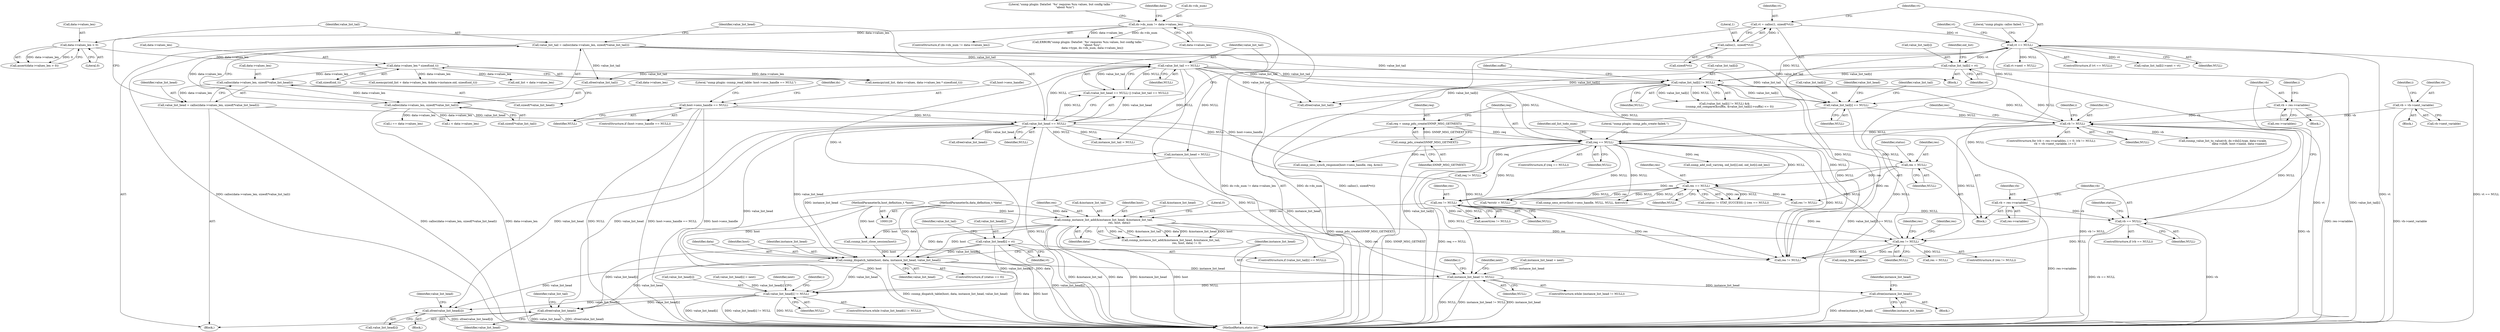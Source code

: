 digraph "0_collectd_d16c24542b2f96a194d43a73c2e5778822b9cb47@array" {
"1000750" [label="(Call,value_list_head[i] = vt)"];
"1000692" [label="(Call,vt == NULL)"];
"1000684" [label="(Call,vt = calloc(1, sizeof(*vt)))"];
"1000686" [label="(Call,calloc(1, sizeof(*vt)))"];
"1000652" [label="(Call,value_list_tail[i] != NULL)"];
"1000289" [label="(Call,value_list_tail == NULL)"];
"1000275" [label="(Call,value_list_tail = calloc(data->values_len, sizeof(*value_list_tail)))"];
"1000277" [label="(Call,calloc(data->values_len, sizeof(*value_list_tail)))"];
"1000268" [label="(Call,calloc(data->values_len, sizeof(*value_list_head)))"];
"1000219" [label="(Call,data->values_len * sizeof(oid_t))"];
"1000209" [label="(Call,data->values_len > 0)"];
"1000186" [label="(Call,ds->ds_num != data->values_len)"];
"1000286" [label="(Call,value_list_head == NULL)"];
"1000266" [label="(Call,value_list_head = calloc(data->values_len, sizeof(*value_list_head)))"];
"1000156" [label="(Call,host->sess_handle == NULL)"];
"1000763" [label="(Call,value_list_tail[i] = vt)"];
"1000489" [label="(Call,vb != NULL)"];
"1000493" [label="(Call,vb = vb->next_variable)"];
"1000481" [label="(Call,vb = res->variables)"];
"1000470" [label="(Call,vb == NULL)"];
"1000464" [label="(Call,vb = res->variables)"];
"1000451" [label="(Call,res != NULL)"];
"1000377" [label="(Call,res = NULL)"];
"1000322" [label="(Call,req == NULL)"];
"1000317" [label="(Call,req = snmp_pdu_create(SNMP_MSG_GETNEXT))"];
"1000319" [label="(Call,snmp_pdu_create(SNMP_MSG_GETNEXT))"];
"1000793" [label="(Call,res != NULL)"];
"1000583" [label="(Call,csnmp_instance_list_add(&instance_list_head, &instance_list_tail,\n                                    res, host, data))"];
"1000121" [label="(MethodParameterIn,host_definition_t *host)"];
"1000122" [label="(MethodParameterIn,data_definition_t *data)"];
"1000394" [label="(Call,res == NULL)"];
"1000745" [label="(Call,value_list_tail[i] == NULL)"];
"1000823" [label="(Call,csnmp_dispatch_table(host, data, instance_list_head, value_list_head))"];
"1000829" [label="(Call,instance_list_head != NULL)"];
"1000839" [label="(Call,sfree(instance_list_head))"];
"1000857" [label="(Call,value_list_head[i] != NULL)"];
"1000871" [label="(Call,sfree(value_list_head[i]))"];
"1000880" [label="(Call,sfree(value_list_head))"];
"1000471" [label="(Identifier,vb)"];
"1000830" [label="(Identifier,instance_list_head)"];
"1000840" [label="(Identifier,instance_list_head)"];
"1000739" [label="(Call,vt->next = NULL)"];
"1000861" [label="(Identifier,NULL)"];
"1000465" [label="(Identifier,vb)"];
"1000475" [label="(Identifier,status)"];
"1000334" [label="(Identifier,oid_list_todo_num)"];
"1000582" [label="(Call,csnmp_instance_list_add(&instance_list_head, &instance_list_tail,\n                                    res, host, data) != 0)"];
"1000157" [label="(Call,host->sess_handle)"];
"1000872" [label="(Call,value_list_head[i])"];
"1000354" [label="(Call,snmp_add_null_var(req, oid_list[i].oid, oid_list[i].oid_len))"];
"1000835" [label="(Identifier,next)"];
"1000583" [label="(Call,csnmp_instance_list_add(&instance_list_head, &instance_list_tail,\n                                    res, host, data))"];
"1000798" [label="(Call,res = NULL)"];
"1000480" [label="(Block,)"];
"1000802" [label="(Call,res != NULL)"];
"1000213" [label="(Literal,0)"];
"1000194" [label="(Call,ERROR(\"snmp plugin: DataSet `%s' requires %zu values, but config talks \"\n          \"about %zu\",\n          data->type, ds->ds_num, data->values_len))"];
"1000692" [label="(Call,vt == NULL)"];
"1000754" [label="(Identifier,vt)"];
"1000792" [label="(ControlStructure,if (res != NULL))"];
"1000799" [label="(Identifier,res)"];
"1000832" [label="(Block,)"];
"1000854" [label="(Identifier,i)"];
"1000767" [label="(Identifier,vt)"];
"1000464" [label="(Call,vb = res->variables)"];
"1000492" [label="(Block,)"];
"1000504" [label="(Identifier,i)"];
"1000745" [label="(Call,value_list_tail[i] == NULL)"];
"1000470" [label="(Call,vb == NULL)"];
"1000797" [label="(Identifier,res)"];
"1000495" [label="(Call,vb->next_variable)"];
"1000163" [label="(Literal,\"snmp plugin: csnmp_read_table: host->sess_handle == NULL\")"];
"1000390" [label="(Call,(status != STAT_SUCCESS) || (res == NULL))"];
"1000195" [label="(Literal,\"snmp plugin: DataSet `%s' requires %zu values, but config talks \"\n          \"about %zu\")"];
"1000686" [label="(Call,calloc(1, sizeof(*vt)))"];
"1000604" [label="(Block,)"];
"1000122" [label="(MethodParameterIn,data_definition_t *data)"];
"1000691" [label="(ControlStructure,if (vt == NULL))"];
"1000793" [label="(Call,res != NULL)"];
"1000156" [label="(Call,host->sess_handle == NULL)"];
"1000276" [label="(Identifier,value_list_tail)"];
"1000269" [label="(Call,data->values_len)"];
"1000268" [label="(Call,calloc(data->values_len, sizeof(*value_list_head)))"];
"1000377" [label="(Call,res = NULL)"];
"1000744" [label="(ControlStructure,if (value_list_tail[i] == NULL))"];
"1000591" [label="(Literal,0)"];
"1000295" [label="(Call,sfree(value_list_head))"];
"1000858" [label="(Call,value_list_head[i])"];
"1000155" [label="(ControlStructure,if (host->sess_handle == NULL))"];
"1000823" [label="(Call,csnmp_dispatch_table(host, data, instance_list_head, value_list_head))"];
"1000880" [label="(Call,sfree(value_list_head))"];
"1000483" [label="(Call,res->variables)"];
"1000493" [label="(Call,vb = vb->next_variable)"];
"1000402" [label="(Call,snmp_sess_error(host->sess_handle, NULL, NULL, &errstr))"];
"1000223" [label="(Call,sizeof(oid_t))"];
"1000396" [label="(Identifier,NULL)"];
"1000811" [label="(Call,req != NULL)"];
"1000291" [label="(Identifier,NULL)"];
"1000588" [label="(Identifier,res)"];
"1000707" [label="(Call,csnmp_value_list_to_value(vb, ds->ds[i].type, data->scale,\n                                      data->shift, host->name, data->name))"];
"1000660" [label="(Identifier,suffix)"];
"1000440" [label="(Call,csnmp_host_close_session(host))"];
"1000586" [label="(Call,&instance_list_tail)"];
"1000382" [label="(Call,snmp_sess_synch_response(host->sess_handle, req, &res))"];
"1000277" [label="(Call,calloc(data->values_len, sizeof(*value_list_tail)))"];
"1000235" [label="(Call,memcpy(oid_list + data->values_len, &data->instance.oid, sizeof(oid_t)))"];
"1000287" [label="(Identifier,value_list_head)"];
"1000305" [label="(Call,instance_list_tail = NULL)"];
"1000489" [label="(Call,vb != NULL)"];
"1000481" [label="(Call,vb = res->variables)"];
"1000651" [label="(Call,(value_list_tail[i] != NULL) &&\n            (csnmp_oid_compare(&suffix, &value_list_tail[i]->suffix) <= 0))"];
"1000482" [label="(Identifier,vb)"];
"1000395" [label="(Identifier,res)"];
"1000684" [label="(Call,vt = calloc(1, sizeof(*vt)))"];
"1000499" [label="(Identifier,i)"];
"1000829" [label="(Call,instance_list_head != NULL)"];
"1000877" [label="(Identifier,value_list_head)"];
"1000652" [label="(Call,value_list_tail[i] != NULL)"];
"1000752" [label="(Identifier,value_list_head)"];
"1000693" [label="(Identifier,vt)"];
"1000469" [label="(ControlStructure,if (vb == NULL))"];
"1000220" [label="(Call,data->values_len)"];
"1000453" [label="(Identifier,NULL)"];
"1000750" [label="(Call,value_list_head[i] = vt)"];
"1000794" [label="(Identifier,res)"];
"1000759" [label="(Identifier,value_list_tail)"];
"1000289" [label="(Call,value_list_tail == NULL)"];
"1000320" [label="(Identifier,SNMP_MSG_GETNEXT)"];
"1000856" [label="(ControlStructure,while (value_list_head[i] != NULL))"];
"1000487" [label="(Identifier,i)"];
"1000828" [label="(ControlStructure,while (instance_list_head != NULL))"];
"1000302" [label="(Call,instance_list_head = NULL)"];
"1000653" [label="(Call,value_list_tail[i])"];
"1000862" [label="(Block,)"];
"1000236" [label="(Call,oid_list + data->values_len)"];
"1000290" [label="(Identifier,value_list_tail)"];
"1000286" [label="(Call,value_list_head == NULL)"];
"1000267" [label="(Identifier,value_list_head)"];
"1000490" [label="(Identifier,vb)"];
"1000795" [label="(Identifier,NULL)"];
"1000451" [label="(Call,res != NULL)"];
"1000886" [label="(MethodReturn,static int)"];
"1000210" [label="(Call,data->values_len)"];
"1000123" [label="(Block,)"];
"1000450" [label="(Call,assert(res != NULL))"];
"1000827" [label="(Identifier,value_list_head)"];
"1000523" [label="(Call,i == data->values_len)"];
"1000219" [label="(Call,data->values_len * sizeof(oid_t))"];
"1000399" [label="(Call,*errstr = NULL)"];
"1000589" [label="(Identifier,host)"];
"1000427" [label="(Call,res != NULL)"];
"1000825" [label="(Identifier,data)"];
"1000297" [label="(Call,sfree(value_list_tail))"];
"1000590" [label="(Identifier,data)"];
"1000285" [label="(Call,(value_list_head == NULL) || (value_list_tail == NULL))"];
"1000765" [label="(Identifier,value_list_tail)"];
"1000705" [label="(Identifier,vt)"];
"1000160" [label="(Identifier,NULL)"];
"1000315" [label="(Block,)"];
"1000841" [label="(Call,instance_list_head = next)"];
"1000871" [label="(Call,sfree(value_list_head[i]))"];
"1000656" [label="(Identifier,NULL)"];
"1000208" [label="(Call,assert(data->values_len > 0))"];
"1000479" [label="(ControlStructure,for (vb = res->variables, i = 0; (vb != NULL);\n         vb = vb->next_variable, i++))"];
"1000756" [label="(Call,value_list_tail[i]->next = vt)"];
"1000394" [label="(Call,res == NULL)"];
"1000211" [label="(Identifier,data)"];
"1000381" [label="(Identifier,status)"];
"1000209" [label="(Call,data->values_len > 0)"];
"1000466" [label="(Call,res->variables)"];
"1000881" [label="(Identifier,value_list_head)"];
"1000875" [label="(Call,value_list_head[i] = next)"];
"1000697" [label="(Literal,\"snmp plugin: calloc failed.\")"];
"1000317" [label="(Call,req = snmp_pdu_create(SNMP_MSG_GETNEXT))"];
"1000321" [label="(ControlStructure,if (req == NULL))"];
"1000121" [label="(MethodParameterIn,host_definition_t *host)"];
"1000494" [label="(Identifier,vb)"];
"1000831" [label="(Identifier,NULL)"];
"1000378" [label="(Identifier,res)"];
"1000275" [label="(Call,value_list_tail = calloc(data->values_len, sizeof(*value_list_tail)))"];
"1000584" [label="(Call,&instance_list_head)"];
"1000857" [label="(Call,value_list_head[i] != NULL)"];
"1000186" [label="(Call,ds->ds_num != data->values_len)"];
"1000771" [label="(Identifier,oid_list)"];
"1000842" [label="(Identifier,instance_list_head)"];
"1000883" [label="(Identifier,value_list_tail)"];
"1000327" [label="(Literal,\"snmp plugin: snmp_pdu_create failed.\")"];
"1000190" [label="(Call,data->values_len)"];
"1000687" [label="(Literal,1)"];
"1000824" [label="(Identifier,host)"];
"1000278" [label="(Call,data->values_len)"];
"1000318" [label="(Identifier,req)"];
"1000319" [label="(Call,snmp_pdu_create(SNMP_MSG_GETNEXT))"];
"1000826" [label="(Identifier,instance_list_head)"];
"1000324" [label="(Identifier,NULL)"];
"1000323" [label="(Identifier,req)"];
"1000185" [label="(ControlStructure,if (ds->ds_num != data->values_len))"];
"1000379" [label="(Identifier,NULL)"];
"1000688" [label="(Call,sizeof(*vt))"];
"1000751" [label="(Call,value_list_head[i])"];
"1000746" [label="(Call,value_list_tail[i])"];
"1000865" [label="(Identifier,next)"];
"1000491" [label="(Identifier,NULL)"];
"1000322" [label="(Call,req == NULL)"];
"1000839" [label="(Call,sfree(instance_list_head))"];
"1000685" [label="(Identifier,vt)"];
"1000749" [label="(Identifier,NULL)"];
"1000764" [label="(Call,value_list_tail[i])"];
"1000882" [label="(Call,sfree(value_list_tail))"];
"1000288" [label="(Identifier,NULL)"];
"1000846" [label="(Identifier,i)"];
"1000763" [label="(Call,value_list_tail[i] = vt)"];
"1000694" [label="(Identifier,NULL)"];
"1000848" [label="(Call,i < data->values_len)"];
"1000168" [label="(Identifier,ds)"];
"1000272" [label="(Call,sizeof(*value_list_head))"];
"1000472" [label="(Identifier,NULL)"];
"1000266" [label="(Call,value_list_head = calloc(data->values_len, sizeof(*value_list_head)))"];
"1000452" [label="(Identifier,res)"];
"1000214" [label="(Call,memcpy(oid_list, data->values, data->values_len * sizeof(oid_t)))"];
"1000796" [label="(Call,snmp_free_pdu(res))"];
"1000819" [label="(ControlStructure,if (status == 0))"];
"1000187" [label="(Call,ds->ds_num)"];
"1000281" [label="(Call,sizeof(*value_list_tail))"];
"1000750" -> "1000744"  [label="AST: "];
"1000750" -> "1000754"  [label="CFG: "];
"1000751" -> "1000750"  [label="AST: "];
"1000754" -> "1000750"  [label="AST: "];
"1000765" -> "1000750"  [label="CFG: "];
"1000750" -> "1000886"  [label="DDG: value_list_head[i]"];
"1000692" -> "1000750"  [label="DDG: vt"];
"1000750" -> "1000823"  [label="DDG: value_list_head[i]"];
"1000750" -> "1000857"  [label="DDG: value_list_head[i]"];
"1000750" -> "1000880"  [label="DDG: value_list_head[i]"];
"1000692" -> "1000691"  [label="AST: "];
"1000692" -> "1000694"  [label="CFG: "];
"1000693" -> "1000692"  [label="AST: "];
"1000694" -> "1000692"  [label="AST: "];
"1000697" -> "1000692"  [label="CFG: "];
"1000705" -> "1000692"  [label="CFG: "];
"1000692" -> "1000886"  [label="DDG: vt"];
"1000692" -> "1000886"  [label="DDG: vt == NULL"];
"1000684" -> "1000692"  [label="DDG: vt"];
"1000652" -> "1000692"  [label="DDG: NULL"];
"1000692" -> "1000739"  [label="DDG: NULL"];
"1000692" -> "1000745"  [label="DDG: NULL"];
"1000692" -> "1000756"  [label="DDG: vt"];
"1000692" -> "1000763"  [label="DDG: vt"];
"1000692" -> "1000793"  [label="DDG: NULL"];
"1000692" -> "1000802"  [label="DDG: NULL"];
"1000684" -> "1000604"  [label="AST: "];
"1000684" -> "1000686"  [label="CFG: "];
"1000685" -> "1000684"  [label="AST: "];
"1000686" -> "1000684"  [label="AST: "];
"1000693" -> "1000684"  [label="CFG: "];
"1000684" -> "1000886"  [label="DDG: calloc(1, sizeof(*vt))"];
"1000686" -> "1000684"  [label="DDG: 1"];
"1000686" -> "1000688"  [label="CFG: "];
"1000687" -> "1000686"  [label="AST: "];
"1000688" -> "1000686"  [label="AST: "];
"1000652" -> "1000651"  [label="AST: "];
"1000652" -> "1000656"  [label="CFG: "];
"1000653" -> "1000652"  [label="AST: "];
"1000656" -> "1000652"  [label="AST: "];
"1000660" -> "1000652"  [label="CFG: "];
"1000651" -> "1000652"  [label="CFG: "];
"1000652" -> "1000886"  [label="DDG: value_list_tail[i]"];
"1000652" -> "1000322"  [label="DDG: NULL"];
"1000652" -> "1000489"  [label="DDG: NULL"];
"1000652" -> "1000651"  [label="DDG: value_list_tail[i]"];
"1000652" -> "1000651"  [label="DDG: NULL"];
"1000289" -> "1000652"  [label="DDG: value_list_tail"];
"1000275" -> "1000652"  [label="DDG: value_list_tail"];
"1000763" -> "1000652"  [label="DDG: value_list_tail[i]"];
"1000489" -> "1000652"  [label="DDG: NULL"];
"1000652" -> "1000745"  [label="DDG: value_list_tail[i]"];
"1000652" -> "1000802"  [label="DDG: NULL"];
"1000652" -> "1000882"  [label="DDG: value_list_tail[i]"];
"1000289" -> "1000285"  [label="AST: "];
"1000289" -> "1000291"  [label="CFG: "];
"1000290" -> "1000289"  [label="AST: "];
"1000291" -> "1000289"  [label="AST: "];
"1000285" -> "1000289"  [label="CFG: "];
"1000289" -> "1000886"  [label="DDG: NULL"];
"1000289" -> "1000285"  [label="DDG: value_list_tail"];
"1000289" -> "1000285"  [label="DDG: NULL"];
"1000275" -> "1000289"  [label="DDG: value_list_tail"];
"1000286" -> "1000289"  [label="DDG: NULL"];
"1000289" -> "1000297"  [label="DDG: value_list_tail"];
"1000289" -> "1000302"  [label="DDG: NULL"];
"1000289" -> "1000305"  [label="DDG: NULL"];
"1000289" -> "1000322"  [label="DDG: NULL"];
"1000289" -> "1000745"  [label="DDG: value_list_tail"];
"1000289" -> "1000802"  [label="DDG: NULL"];
"1000289" -> "1000882"  [label="DDG: value_list_tail"];
"1000275" -> "1000123"  [label="AST: "];
"1000275" -> "1000277"  [label="CFG: "];
"1000276" -> "1000275"  [label="AST: "];
"1000277" -> "1000275"  [label="AST: "];
"1000287" -> "1000275"  [label="CFG: "];
"1000275" -> "1000886"  [label="DDG: calloc(data->values_len, sizeof(*value_list_tail))"];
"1000277" -> "1000275"  [label="DDG: data->values_len"];
"1000275" -> "1000297"  [label="DDG: value_list_tail"];
"1000275" -> "1000745"  [label="DDG: value_list_tail"];
"1000275" -> "1000882"  [label="DDG: value_list_tail"];
"1000277" -> "1000281"  [label="CFG: "];
"1000278" -> "1000277"  [label="AST: "];
"1000281" -> "1000277"  [label="AST: "];
"1000277" -> "1000886"  [label="DDG: data->values_len"];
"1000268" -> "1000277"  [label="DDG: data->values_len"];
"1000277" -> "1000523"  [label="DDG: data->values_len"];
"1000277" -> "1000848"  [label="DDG: data->values_len"];
"1000268" -> "1000266"  [label="AST: "];
"1000268" -> "1000272"  [label="CFG: "];
"1000269" -> "1000268"  [label="AST: "];
"1000272" -> "1000268"  [label="AST: "];
"1000266" -> "1000268"  [label="CFG: "];
"1000268" -> "1000266"  [label="DDG: data->values_len"];
"1000219" -> "1000268"  [label="DDG: data->values_len"];
"1000219" -> "1000214"  [label="AST: "];
"1000219" -> "1000223"  [label="CFG: "];
"1000220" -> "1000219"  [label="AST: "];
"1000223" -> "1000219"  [label="AST: "];
"1000214" -> "1000219"  [label="CFG: "];
"1000219" -> "1000214"  [label="DDG: data->values_len"];
"1000209" -> "1000219"  [label="DDG: data->values_len"];
"1000219" -> "1000235"  [label="DDG: data->values_len"];
"1000219" -> "1000236"  [label="DDG: data->values_len"];
"1000209" -> "1000208"  [label="AST: "];
"1000209" -> "1000213"  [label="CFG: "];
"1000210" -> "1000209"  [label="AST: "];
"1000213" -> "1000209"  [label="AST: "];
"1000208" -> "1000209"  [label="CFG: "];
"1000209" -> "1000208"  [label="DDG: data->values_len"];
"1000209" -> "1000208"  [label="DDG: 0"];
"1000186" -> "1000209"  [label="DDG: data->values_len"];
"1000186" -> "1000185"  [label="AST: "];
"1000186" -> "1000190"  [label="CFG: "];
"1000187" -> "1000186"  [label="AST: "];
"1000190" -> "1000186"  [label="AST: "];
"1000195" -> "1000186"  [label="CFG: "];
"1000211" -> "1000186"  [label="CFG: "];
"1000186" -> "1000886"  [label="DDG: ds->ds_num != data->values_len"];
"1000186" -> "1000886"  [label="DDG: ds->ds_num"];
"1000186" -> "1000194"  [label="DDG: ds->ds_num"];
"1000186" -> "1000194"  [label="DDG: data->values_len"];
"1000286" -> "1000285"  [label="AST: "];
"1000286" -> "1000288"  [label="CFG: "];
"1000287" -> "1000286"  [label="AST: "];
"1000288" -> "1000286"  [label="AST: "];
"1000290" -> "1000286"  [label="CFG: "];
"1000285" -> "1000286"  [label="CFG: "];
"1000286" -> "1000886"  [label="DDG: NULL"];
"1000286" -> "1000285"  [label="DDG: value_list_head"];
"1000286" -> "1000285"  [label="DDG: NULL"];
"1000266" -> "1000286"  [label="DDG: value_list_head"];
"1000156" -> "1000286"  [label="DDG: NULL"];
"1000286" -> "1000295"  [label="DDG: value_list_head"];
"1000286" -> "1000302"  [label="DDG: NULL"];
"1000286" -> "1000305"  [label="DDG: NULL"];
"1000286" -> "1000322"  [label="DDG: NULL"];
"1000286" -> "1000802"  [label="DDG: NULL"];
"1000286" -> "1000823"  [label="DDG: value_list_head"];
"1000286" -> "1000857"  [label="DDG: value_list_head"];
"1000286" -> "1000871"  [label="DDG: value_list_head"];
"1000286" -> "1000880"  [label="DDG: value_list_head"];
"1000266" -> "1000123"  [label="AST: "];
"1000267" -> "1000266"  [label="AST: "];
"1000276" -> "1000266"  [label="CFG: "];
"1000266" -> "1000886"  [label="DDG: calloc(data->values_len, sizeof(*value_list_head))"];
"1000156" -> "1000155"  [label="AST: "];
"1000156" -> "1000160"  [label="CFG: "];
"1000157" -> "1000156"  [label="AST: "];
"1000160" -> "1000156"  [label="AST: "];
"1000163" -> "1000156"  [label="CFG: "];
"1000168" -> "1000156"  [label="CFG: "];
"1000156" -> "1000886"  [label="DDG: host->sess_handle"];
"1000156" -> "1000886"  [label="DDG: NULL"];
"1000156" -> "1000886"  [label="DDG: host->sess_handle == NULL"];
"1000156" -> "1000382"  [label="DDG: host->sess_handle"];
"1000763" -> "1000604"  [label="AST: "];
"1000763" -> "1000767"  [label="CFG: "];
"1000764" -> "1000763"  [label="AST: "];
"1000767" -> "1000763"  [label="AST: "];
"1000771" -> "1000763"  [label="CFG: "];
"1000763" -> "1000886"  [label="DDG: vt"];
"1000763" -> "1000886"  [label="DDG: value_list_tail[i]"];
"1000763" -> "1000882"  [label="DDG: value_list_tail[i]"];
"1000489" -> "1000479"  [label="AST: "];
"1000489" -> "1000491"  [label="CFG: "];
"1000490" -> "1000489"  [label="AST: "];
"1000491" -> "1000489"  [label="AST: "];
"1000504" -> "1000489"  [label="CFG: "];
"1000794" -> "1000489"  [label="CFG: "];
"1000489" -> "1000886"  [label="DDG: vb != NULL"];
"1000489" -> "1000886"  [label="DDG: vb"];
"1000489" -> "1000322"  [label="DDG: NULL"];
"1000493" -> "1000489"  [label="DDG: vb"];
"1000481" -> "1000489"  [label="DDG: vb"];
"1000470" -> "1000489"  [label="DDG: NULL"];
"1000745" -> "1000489"  [label="DDG: NULL"];
"1000489" -> "1000707"  [label="DDG: vb"];
"1000489" -> "1000793"  [label="DDG: NULL"];
"1000489" -> "1000802"  [label="DDG: NULL"];
"1000493" -> "1000492"  [label="AST: "];
"1000493" -> "1000495"  [label="CFG: "];
"1000494" -> "1000493"  [label="AST: "];
"1000495" -> "1000493"  [label="AST: "];
"1000499" -> "1000493"  [label="CFG: "];
"1000493" -> "1000886"  [label="DDG: vb->next_variable"];
"1000481" -> "1000480"  [label="AST: "];
"1000481" -> "1000483"  [label="CFG: "];
"1000482" -> "1000481"  [label="AST: "];
"1000483" -> "1000481"  [label="AST: "];
"1000487" -> "1000481"  [label="CFG: "];
"1000481" -> "1000886"  [label="DDG: res->variables"];
"1000470" -> "1000469"  [label="AST: "];
"1000470" -> "1000472"  [label="CFG: "];
"1000471" -> "1000470"  [label="AST: "];
"1000472" -> "1000470"  [label="AST: "];
"1000475" -> "1000470"  [label="CFG: "];
"1000482" -> "1000470"  [label="CFG: "];
"1000470" -> "1000886"  [label="DDG: vb"];
"1000470" -> "1000886"  [label="DDG: vb == NULL"];
"1000464" -> "1000470"  [label="DDG: vb"];
"1000451" -> "1000470"  [label="DDG: NULL"];
"1000470" -> "1000802"  [label="DDG: NULL"];
"1000464" -> "1000315"  [label="AST: "];
"1000464" -> "1000466"  [label="CFG: "];
"1000465" -> "1000464"  [label="AST: "];
"1000466" -> "1000464"  [label="AST: "];
"1000471" -> "1000464"  [label="CFG: "];
"1000464" -> "1000886"  [label="DDG: res->variables"];
"1000451" -> "1000450"  [label="AST: "];
"1000451" -> "1000453"  [label="CFG: "];
"1000452" -> "1000451"  [label="AST: "];
"1000453" -> "1000451"  [label="AST: "];
"1000450" -> "1000451"  [label="CFG: "];
"1000451" -> "1000450"  [label="DDG: res"];
"1000451" -> "1000450"  [label="DDG: NULL"];
"1000377" -> "1000451"  [label="DDG: res"];
"1000394" -> "1000451"  [label="DDG: res"];
"1000394" -> "1000451"  [label="DDG: NULL"];
"1000322" -> "1000451"  [label="DDG: NULL"];
"1000451" -> "1000583"  [label="DDG: res"];
"1000451" -> "1000793"  [label="DDG: res"];
"1000451" -> "1000802"  [label="DDG: res"];
"1000377" -> "1000315"  [label="AST: "];
"1000377" -> "1000379"  [label="CFG: "];
"1000378" -> "1000377"  [label="AST: "];
"1000379" -> "1000377"  [label="AST: "];
"1000381" -> "1000377"  [label="CFG: "];
"1000322" -> "1000377"  [label="DDG: NULL"];
"1000377" -> "1000394"  [label="DDG: res"];
"1000377" -> "1000427"  [label="DDG: res"];
"1000322" -> "1000321"  [label="AST: "];
"1000322" -> "1000324"  [label="CFG: "];
"1000323" -> "1000322"  [label="AST: "];
"1000324" -> "1000322"  [label="AST: "];
"1000327" -> "1000322"  [label="CFG: "];
"1000334" -> "1000322"  [label="CFG: "];
"1000322" -> "1000886"  [label="DDG: req == NULL"];
"1000317" -> "1000322"  [label="DDG: req"];
"1000793" -> "1000322"  [label="DDG: NULL"];
"1000322" -> "1000354"  [label="DDG: req"];
"1000322" -> "1000382"  [label="DDG: req"];
"1000322" -> "1000394"  [label="DDG: NULL"];
"1000322" -> "1000399"  [label="DDG: NULL"];
"1000322" -> "1000402"  [label="DDG: NULL"];
"1000322" -> "1000802"  [label="DDG: NULL"];
"1000322" -> "1000811"  [label="DDG: req"];
"1000317" -> "1000315"  [label="AST: "];
"1000317" -> "1000319"  [label="CFG: "];
"1000318" -> "1000317"  [label="AST: "];
"1000319" -> "1000317"  [label="AST: "];
"1000323" -> "1000317"  [label="CFG: "];
"1000317" -> "1000886"  [label="DDG: snmp_pdu_create(SNMP_MSG_GETNEXT)"];
"1000319" -> "1000317"  [label="DDG: SNMP_MSG_GETNEXT"];
"1000319" -> "1000320"  [label="CFG: "];
"1000320" -> "1000319"  [label="AST: "];
"1000319" -> "1000886"  [label="DDG: SNMP_MSG_GETNEXT"];
"1000793" -> "1000792"  [label="AST: "];
"1000793" -> "1000795"  [label="CFG: "];
"1000794" -> "1000793"  [label="AST: "];
"1000795" -> "1000793"  [label="AST: "];
"1000797" -> "1000793"  [label="CFG: "];
"1000799" -> "1000793"  [label="CFG: "];
"1000583" -> "1000793"  [label="DDG: res"];
"1000793" -> "1000796"  [label="DDG: res"];
"1000793" -> "1000798"  [label="DDG: NULL"];
"1000793" -> "1000802"  [label="DDG: NULL"];
"1000583" -> "1000582"  [label="AST: "];
"1000583" -> "1000590"  [label="CFG: "];
"1000584" -> "1000583"  [label="AST: "];
"1000586" -> "1000583"  [label="AST: "];
"1000588" -> "1000583"  [label="AST: "];
"1000589" -> "1000583"  [label="AST: "];
"1000590" -> "1000583"  [label="AST: "];
"1000591" -> "1000583"  [label="CFG: "];
"1000583" -> "1000886"  [label="DDG: host"];
"1000583" -> "1000886"  [label="DDG: data"];
"1000583" -> "1000886"  [label="DDG: &instance_list_head"];
"1000583" -> "1000886"  [label="DDG: &instance_list_tail"];
"1000583" -> "1000440"  [label="DDG: host"];
"1000583" -> "1000582"  [label="DDG: res"];
"1000583" -> "1000582"  [label="DDG: &instance_list_tail"];
"1000583" -> "1000582"  [label="DDG: data"];
"1000583" -> "1000582"  [label="DDG: &instance_list_head"];
"1000583" -> "1000582"  [label="DDG: host"];
"1000121" -> "1000583"  [label="DDG: host"];
"1000122" -> "1000583"  [label="DDG: data"];
"1000583" -> "1000802"  [label="DDG: res"];
"1000583" -> "1000823"  [label="DDG: host"];
"1000583" -> "1000823"  [label="DDG: data"];
"1000121" -> "1000120"  [label="AST: "];
"1000121" -> "1000886"  [label="DDG: host"];
"1000121" -> "1000440"  [label="DDG: host"];
"1000121" -> "1000823"  [label="DDG: host"];
"1000122" -> "1000120"  [label="AST: "];
"1000122" -> "1000886"  [label="DDG: data"];
"1000122" -> "1000823"  [label="DDG: data"];
"1000394" -> "1000390"  [label="AST: "];
"1000394" -> "1000396"  [label="CFG: "];
"1000395" -> "1000394"  [label="AST: "];
"1000396" -> "1000394"  [label="AST: "];
"1000390" -> "1000394"  [label="CFG: "];
"1000394" -> "1000390"  [label="DDG: res"];
"1000394" -> "1000390"  [label="DDG: NULL"];
"1000394" -> "1000399"  [label="DDG: NULL"];
"1000394" -> "1000402"  [label="DDG: NULL"];
"1000394" -> "1000427"  [label="DDG: res"];
"1000745" -> "1000744"  [label="AST: "];
"1000745" -> "1000749"  [label="CFG: "];
"1000746" -> "1000745"  [label="AST: "];
"1000749" -> "1000745"  [label="AST: "];
"1000752" -> "1000745"  [label="CFG: "];
"1000759" -> "1000745"  [label="CFG: "];
"1000745" -> "1000886"  [label="DDG: value_list_tail[i] == NULL"];
"1000823" -> "1000819"  [label="AST: "];
"1000823" -> "1000827"  [label="CFG: "];
"1000824" -> "1000823"  [label="AST: "];
"1000825" -> "1000823"  [label="AST: "];
"1000826" -> "1000823"  [label="AST: "];
"1000827" -> "1000823"  [label="AST: "];
"1000830" -> "1000823"  [label="CFG: "];
"1000823" -> "1000886"  [label="DDG: host"];
"1000823" -> "1000886"  [label="DDG: csnmp_dispatch_table(host, data, instance_list_head, value_list_head)"];
"1000823" -> "1000886"  [label="DDG: data"];
"1000440" -> "1000823"  [label="DDG: host"];
"1000302" -> "1000823"  [label="DDG: instance_list_head"];
"1000823" -> "1000829"  [label="DDG: instance_list_head"];
"1000823" -> "1000857"  [label="DDG: value_list_head"];
"1000823" -> "1000871"  [label="DDG: value_list_head"];
"1000823" -> "1000880"  [label="DDG: value_list_head"];
"1000829" -> "1000828"  [label="AST: "];
"1000829" -> "1000831"  [label="CFG: "];
"1000830" -> "1000829"  [label="AST: "];
"1000831" -> "1000829"  [label="AST: "];
"1000835" -> "1000829"  [label="CFG: "];
"1000846" -> "1000829"  [label="CFG: "];
"1000829" -> "1000886"  [label="DDG: instance_list_head != NULL"];
"1000829" -> "1000886"  [label="DDG: instance_list_head"];
"1000829" -> "1000886"  [label="DDG: NULL"];
"1000302" -> "1000829"  [label="DDG: instance_list_head"];
"1000841" -> "1000829"  [label="DDG: instance_list_head"];
"1000811" -> "1000829"  [label="DDG: NULL"];
"1000829" -> "1000839"  [label="DDG: instance_list_head"];
"1000829" -> "1000857"  [label="DDG: NULL"];
"1000839" -> "1000832"  [label="AST: "];
"1000839" -> "1000840"  [label="CFG: "];
"1000840" -> "1000839"  [label="AST: "];
"1000842" -> "1000839"  [label="CFG: "];
"1000839" -> "1000886"  [label="DDG: sfree(instance_list_head)"];
"1000857" -> "1000856"  [label="AST: "];
"1000857" -> "1000861"  [label="CFG: "];
"1000858" -> "1000857"  [label="AST: "];
"1000861" -> "1000857"  [label="AST: "];
"1000865" -> "1000857"  [label="CFG: "];
"1000854" -> "1000857"  [label="CFG: "];
"1000857" -> "1000886"  [label="DDG: value_list_head[i]"];
"1000857" -> "1000886"  [label="DDG: value_list_head[i] != NULL"];
"1000857" -> "1000886"  [label="DDG: NULL"];
"1000875" -> "1000857"  [label="DDG: value_list_head[i]"];
"1000857" -> "1000871"  [label="DDG: value_list_head[i]"];
"1000857" -> "1000880"  [label="DDG: value_list_head[i]"];
"1000871" -> "1000862"  [label="AST: "];
"1000871" -> "1000872"  [label="CFG: "];
"1000872" -> "1000871"  [label="AST: "];
"1000877" -> "1000871"  [label="CFG: "];
"1000871" -> "1000886"  [label="DDG: sfree(value_list_head[i])"];
"1000880" -> "1000123"  [label="AST: "];
"1000880" -> "1000881"  [label="CFG: "];
"1000881" -> "1000880"  [label="AST: "];
"1000883" -> "1000880"  [label="CFG: "];
"1000880" -> "1000886"  [label="DDG: value_list_head"];
"1000880" -> "1000886"  [label="DDG: sfree(value_list_head)"];
}
